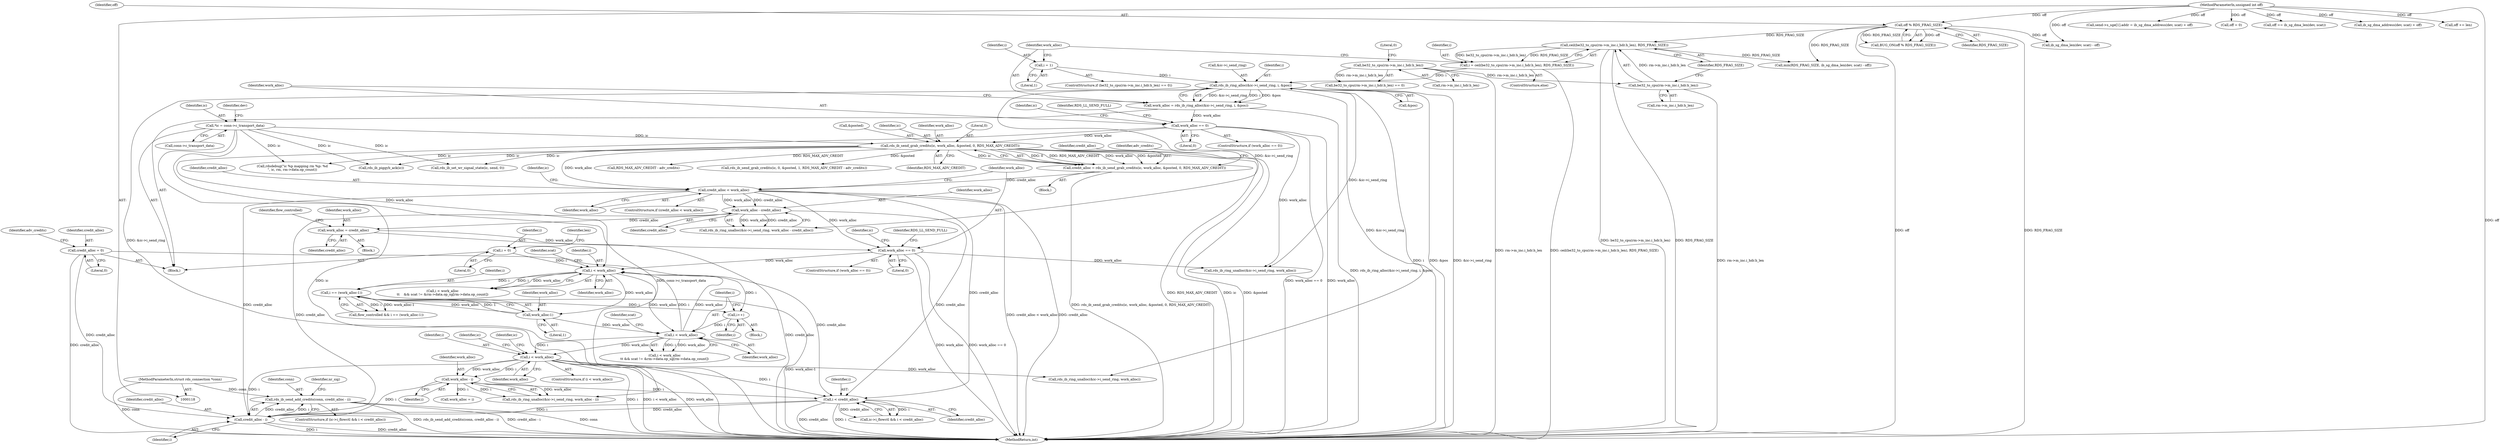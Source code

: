 digraph "0_linux_6094628bfd94323fc1cea05ec2c6affd98c18f7f@API" {
"1000958" [label="(Call,rds_ib_send_add_credits(conn, credit_alloc - i))"];
"1000119" [label="(MethodParameterIn,struct rds_connection *conn)"];
"1000960" [label="(Call,credit_alloc - i)"];
"1000315" [label="(Call,credit_alloc < work_alloc)"];
"1000302" [label="(Call,credit_alloc = rds_ib_send_grab_credits(ic, work_alloc, &posted, 0, RDS_MAX_ADV_CREDIT))"];
"1000304" [label="(Call,rds_ib_send_grab_credits(ic, work_alloc, &posted, 0, RDS_MAX_ADV_CREDIT))"];
"1000126" [label="(Call,*ic = conn->c_transport_data)"];
"1000280" [label="(Call,work_alloc == 0)"];
"1000269" [label="(Call,work_alloc = rds_ib_ring_alloc(&ic->i_send_ring, i, &pos))"];
"1000271" [label="(Call,rds_ib_ring_alloc(&ic->i_send_ring, i, &pos))"];
"1000253" [label="(Call,i = 1)"];
"1000257" [label="(Call,i = ceil(be32_to_cpu(rm->m_inc.i_hdr.h_len), RDS_FRAG_SIZE))"];
"1000259" [label="(Call,ceil(be32_to_cpu(rm->m_inc.i_hdr.h_len), RDS_FRAG_SIZE))"];
"1000260" [label="(Call,be32_to_cpu(rm->m_inc.i_hdr.h_len))"];
"1000244" [label="(Call,be32_to_cpu(rm->m_inc.i_hdr.h_len))"];
"1000177" [label="(Call,off % RDS_FRAG_SIZE)"];
"1000123" [label="(MethodParameterIn,unsigned int off)"];
"1000151" [label="(Call,credit_alloc = 0)"];
"1000955" [label="(Call,i < credit_alloc)"];
"1000935" [label="(Call,i < work_alloc)"];
"1000874" [label="(Call,i < work_alloc)"];
"1000871" [label="(Call,i++)"];
"1000683" [label="(Call,i < work_alloc)"];
"1000593" [label="(Call,i = 0)"];
"1000334" [label="(Call,work_alloc == 0)"];
"1000327" [label="(Call,work_alloc = credit_alloc)"];
"1000324" [label="(Call,work_alloc - credit_alloc)"];
"1000768" [label="(Call,i == (work_alloc-1))"];
"1000770" [label="(Call,work_alloc-1)"];
"1000944" [label="(Call,work_alloc - i)"];
"1000600" [label="(Identifier,len)"];
"1000333" [label="(ControlStructure,if (work_alloc == 0))"];
"1000315" [label="(Call,credit_alloc < work_alloc)"];
"1000316" [label="(Identifier,credit_alloc)"];
"1001051" [label="(MethodReturn,int)"];
"1000956" [label="(Identifier,i)"];
"1000873" [label="(Call,i < work_alloc\n\t\t && scat != &rm->data.op_sg[rm->data.op_count])"];
"1000878" [label="(Identifier,scat)"];
"1000328" [label="(Identifier,work_alloc)"];
"1000593" [label="(Call,i = 0)"];
"1000307" [label="(Call,&posted)"];
"1000152" [label="(Identifier,credit_alloc)"];
"1000354" [label="(Identifier,ic)"];
"1000317" [label="(Identifier,work_alloc)"];
"1000259" [label="(Call,ceil(be32_to_cpu(rm->m_inc.i_hdr.h_len), RDS_FRAG_SIZE))"];
"1000687" [label="(Identifier,scat)"];
"1000770" [label="(Call,work_alloc-1)"];
"1000595" [label="(Literal,0)"];
"1000958" [label="(Call,rds_ib_send_add_credits(conn, credit_alloc - i))"];
"1000334" [label="(Call,work_alloc == 0)"];
"1000177" [label="(Call,off % RDS_FRAG_SIZE)"];
"1000276" [label="(Identifier,i)"];
"1000305" [label="(Identifier,ic)"];
"1000281" [label="(Identifier,work_alloc)"];
"1000272" [label="(Call,&ic->i_send_ring)"];
"1000705" [label="(Call,ib_sg_dma_len(dev, scat) - off)"];
"1000329" [label="(Identifier,credit_alloc)"];
"1000124" [label="(Block,)"];
"1000964" [label="(Identifier,nr_sig)"];
"1000157" [label="(Identifier,adv_credits)"];
"1000953" [label="(Identifier,ic)"];
"1000336" [label="(Literal,0)"];
"1000254" [label="(Identifier,i)"];
"1000937" [label="(Identifier,work_alloc)"];
"1000176" [label="(Call,BUG_ON(off % RDS_FRAG_SIZE))"];
"1000253" [label="(Call,i = 1)"];
"1000682" [label="(Call,i < work_alloc\n\t\t    && scat != &rm->data.op_sg[rm->data.op_count])"];
"1000962" [label="(Identifier,i)"];
"1000717" [label="(Call,send->s_sge[1].addr = ib_sg_dma_address(dev, scat) + off)"];
"1000768" [label="(Call,i == (work_alloc-1))"];
"1000939" [label="(Call,rds_ib_ring_unalloc(&ic->i_send_ring, work_alloc - i))"];
"1000299" [label="(Identifier,ic)"];
"1000754" [label="(Call,off = 0)"];
"1000383" [label="(Call,rdsdebug(\"ic %p mapping rm %p: %d\n\", ic, rm, rm->data.op_count))"];
"1000934" [label="(ControlStructure,if (i < work_alloc))"];
"1000944" [label="(Call,work_alloc - i)"];
"1000285" [label="(Identifier,RDS_LL_SEND_FULL)"];
"1000153" [label="(Literal,0)"];
"1000326" [label="(Identifier,credit_alloc)"];
"1000597" [label="(Block,)"];
"1000871" [label="(Call,i++)"];
"1000255" [label="(Literal,1)"];
"1000314" [label="(ControlStructure,if (credit_alloc < work_alloc))"];
"1000960" [label="(Call,credit_alloc - i)"];
"1000961" [label="(Identifier,credit_alloc)"];
"1000339" [label="(Identifier,RDS_LL_SEND_FULL)"];
"1000128" [label="(Call,conn->c_transport_data)"];
"1000268" [label="(Identifier,RDS_FRAG_SIZE)"];
"1000306" [label="(Identifier,work_alloc)"];
"1000872" [label="(Identifier,i)"];
"1000280" [label="(Call,work_alloc == 0)"];
"1000119" [label="(MethodParameterIn,struct rds_connection *conn)"];
"1000325" [label="(Identifier,work_alloc)"];
"1000301" [label="(Block,)"];
"1000322" [label="(Identifier,ic)"];
"1000327" [label="(Call,work_alloc = credit_alloc)"];
"1000746" [label="(Call,off == ib_sg_dma_len(dev, scat))"];
"1000277" [label="(Call,&pos)"];
"1000955" [label="(Call,i < credit_alloc)"];
"1000544" [label="(Call,RDS_MAX_ADV_CREDIT - adv_credits)"];
"1000257" [label="(Call,i = ceil(be32_to_cpu(rm->m_inc.i_hdr.h_len), RDS_FRAG_SIZE))"];
"1000252" [label="(Literal,0)"];
"1000244" [label="(Call,be32_to_cpu(rm->m_inc.i_hdr.h_len))"];
"1000946" [label="(Identifier,i)"];
"1000243" [label="(Call,be32_to_cpu(rm->m_inc.i_hdr.h_len) == 0)"];
"1000335" [label="(Identifier,work_alloc)"];
"1000875" [label="(Identifier,i)"];
"1000957" [label="(Identifier,credit_alloc)"];
"1000951" [label="(Call,ic->i_flowctl && i < credit_alloc)"];
"1000127" [label="(Identifier,ic)"];
"1001011" [label="(Call,rds_ib_ring_unalloc(&ic->i_send_ring, work_alloc))"];
"1000319" [label="(Call,rds_ib_ring_unalloc(&ic->i_send_ring, work_alloc - credit_alloc))"];
"1000876" [label="(Identifier,work_alloc)"];
"1000703" [label="(Call,min(RDS_FRAG_SIZE, ib_sg_dma_len(dev, scat) - off))"];
"1000126" [label="(Call,*ic = conn->c_transport_data)"];
"1000279" [label="(ControlStructure,if (work_alloc == 0))"];
"1000683" [label="(Call,i < work_alloc)"];
"1000312" [label="(Identifier,adv_credits)"];
"1000403" [label="(Call,rds_ib_ring_unalloc(&ic->i_send_ring, work_alloc))"];
"1000331" [label="(Identifier,flow_controlled)"];
"1000769" [label="(Identifier,i)"];
"1000282" [label="(Literal,0)"];
"1000942" [label="(Identifier,ic)"];
"1000269" [label="(Call,work_alloc = rds_ib_ring_alloc(&ic->i_send_ring, i, &pos))"];
"1000260" [label="(Call,be32_to_cpu(rm->m_inc.i_hdr.h_len))"];
"1000309" [label="(Literal,0)"];
"1000524" [label="(Call,rds_ib_piggyb_ack(ic))"];
"1000245" [label="(Call,rm->m_inc.i_hdr.h_len)"];
"1000261" [label="(Call,rm->m_inc.i_hdr.h_len)"];
"1000772" [label="(Literal,1)"];
"1000318" [label="(Block,)"];
"1000256" [label="(ControlStructure,else)"];
"1000302" [label="(Call,credit_alloc = rds_ib_send_grab_credits(ic, work_alloc, &posted, 0, RDS_MAX_ADV_CREDIT))"];
"1000179" [label="(Identifier,RDS_FRAG_SIZE)"];
"1000271" [label="(Call,rds_ib_ring_alloc(&ic->i_send_ring, i, &pos))"];
"1000950" [label="(ControlStructure,if (ic->i_flowctl && i < credit_alloc))"];
"1000874" [label="(Call,i < work_alloc)"];
"1000538" [label="(Call,rds_ib_send_grab_credits(ic, 0, &posted, 1, RDS_MAX_ADV_CREDIT - adv_credits))"];
"1000270" [label="(Identifier,work_alloc)"];
"1000685" [label="(Identifier,work_alloc)"];
"1000757" [label="(Call,rds_ib_set_wr_signal_state(ic, send, 0))"];
"1000178" [label="(Identifier,off)"];
"1000945" [label="(Identifier,work_alloc)"];
"1000324" [label="(Call,work_alloc - credit_alloc)"];
"1000684" [label="(Identifier,i)"];
"1000151" [label="(Call,credit_alloc = 0)"];
"1000936" [label="(Identifier,i)"];
"1000594" [label="(Identifier,i)"];
"1000242" [label="(ControlStructure,if (be32_to_cpu(rm->m_inc.i_hdr.h_len) == 0))"];
"1000725" [label="(Call,ib_sg_dma_address(dev, scat) + off)"];
"1000258" [label="(Identifier,i)"];
"1000935" [label="(Call,i < work_alloc)"];
"1000310" [label="(Identifier,RDS_MAX_ADV_CREDIT)"];
"1000303" [label="(Identifier,credit_alloc)"];
"1000304" [label="(Call,rds_ib_send_grab_credits(ic, work_alloc, &posted, 0, RDS_MAX_ADV_CREDIT))"];
"1000766" [label="(Call,flow_controlled && i == (work_alloc-1))"];
"1000123" [label="(MethodParameterIn,unsigned int off)"];
"1000133" [label="(Identifier,dev)"];
"1000742" [label="(Call,off += len)"];
"1000959" [label="(Identifier,conn)"];
"1000947" [label="(Call,work_alloc = i)"];
"1000771" [label="(Identifier,work_alloc)"];
"1000958" -> "1000950"  [label="AST: "];
"1000958" -> "1000960"  [label="CFG: "];
"1000959" -> "1000958"  [label="AST: "];
"1000960" -> "1000958"  [label="AST: "];
"1000964" -> "1000958"  [label="CFG: "];
"1000958" -> "1001051"  [label="DDG: rds_ib_send_add_credits(conn, credit_alloc - i)"];
"1000958" -> "1001051"  [label="DDG: credit_alloc - i"];
"1000958" -> "1001051"  [label="DDG: conn"];
"1000119" -> "1000958"  [label="DDG: conn"];
"1000960" -> "1000958"  [label="DDG: credit_alloc"];
"1000960" -> "1000958"  [label="DDG: i"];
"1000119" -> "1000118"  [label="AST: "];
"1000119" -> "1001051"  [label="DDG: conn"];
"1000960" -> "1000962"  [label="CFG: "];
"1000961" -> "1000960"  [label="AST: "];
"1000962" -> "1000960"  [label="AST: "];
"1000960" -> "1001051"  [label="DDG: i"];
"1000960" -> "1001051"  [label="DDG: credit_alloc"];
"1000315" -> "1000960"  [label="DDG: credit_alloc"];
"1000151" -> "1000960"  [label="DDG: credit_alloc"];
"1000955" -> "1000960"  [label="DDG: credit_alloc"];
"1000955" -> "1000960"  [label="DDG: i"];
"1000324" -> "1000960"  [label="DDG: credit_alloc"];
"1000935" -> "1000960"  [label="DDG: i"];
"1000944" -> "1000960"  [label="DDG: i"];
"1000315" -> "1000314"  [label="AST: "];
"1000315" -> "1000317"  [label="CFG: "];
"1000316" -> "1000315"  [label="AST: "];
"1000317" -> "1000315"  [label="AST: "];
"1000322" -> "1000315"  [label="CFG: "];
"1000335" -> "1000315"  [label="CFG: "];
"1000315" -> "1001051"  [label="DDG: credit_alloc < work_alloc"];
"1000315" -> "1001051"  [label="DDG: credit_alloc"];
"1000302" -> "1000315"  [label="DDG: credit_alloc"];
"1000304" -> "1000315"  [label="DDG: work_alloc"];
"1000315" -> "1000324"  [label="DDG: work_alloc"];
"1000315" -> "1000324"  [label="DDG: credit_alloc"];
"1000315" -> "1000334"  [label="DDG: work_alloc"];
"1000315" -> "1000955"  [label="DDG: credit_alloc"];
"1000302" -> "1000301"  [label="AST: "];
"1000302" -> "1000304"  [label="CFG: "];
"1000303" -> "1000302"  [label="AST: "];
"1000304" -> "1000302"  [label="AST: "];
"1000312" -> "1000302"  [label="CFG: "];
"1000302" -> "1001051"  [label="DDG: rds_ib_send_grab_credits(ic, work_alloc, &posted, 0, RDS_MAX_ADV_CREDIT)"];
"1000304" -> "1000302"  [label="DDG: 0"];
"1000304" -> "1000302"  [label="DDG: RDS_MAX_ADV_CREDIT"];
"1000304" -> "1000302"  [label="DDG: work_alloc"];
"1000304" -> "1000302"  [label="DDG: &posted"];
"1000304" -> "1000302"  [label="DDG: ic"];
"1000304" -> "1000310"  [label="CFG: "];
"1000305" -> "1000304"  [label="AST: "];
"1000306" -> "1000304"  [label="AST: "];
"1000307" -> "1000304"  [label="AST: "];
"1000309" -> "1000304"  [label="AST: "];
"1000310" -> "1000304"  [label="AST: "];
"1000304" -> "1001051"  [label="DDG: RDS_MAX_ADV_CREDIT"];
"1000304" -> "1001051"  [label="DDG: ic"];
"1000304" -> "1001051"  [label="DDG: &posted"];
"1000126" -> "1000304"  [label="DDG: ic"];
"1000280" -> "1000304"  [label="DDG: work_alloc"];
"1000304" -> "1000383"  [label="DDG: ic"];
"1000304" -> "1000524"  [label="DDG: ic"];
"1000304" -> "1000538"  [label="DDG: &posted"];
"1000304" -> "1000544"  [label="DDG: RDS_MAX_ADV_CREDIT"];
"1000304" -> "1000757"  [label="DDG: ic"];
"1000126" -> "1000124"  [label="AST: "];
"1000126" -> "1000128"  [label="CFG: "];
"1000127" -> "1000126"  [label="AST: "];
"1000128" -> "1000126"  [label="AST: "];
"1000133" -> "1000126"  [label="CFG: "];
"1000126" -> "1001051"  [label="DDG: ic"];
"1000126" -> "1001051"  [label="DDG: conn->c_transport_data"];
"1000126" -> "1000383"  [label="DDG: ic"];
"1000126" -> "1000524"  [label="DDG: ic"];
"1000126" -> "1000757"  [label="DDG: ic"];
"1000280" -> "1000279"  [label="AST: "];
"1000280" -> "1000282"  [label="CFG: "];
"1000281" -> "1000280"  [label="AST: "];
"1000282" -> "1000280"  [label="AST: "];
"1000285" -> "1000280"  [label="CFG: "];
"1000299" -> "1000280"  [label="CFG: "];
"1000280" -> "1001051"  [label="DDG: work_alloc == 0"];
"1000280" -> "1001051"  [label="DDG: work_alloc"];
"1000269" -> "1000280"  [label="DDG: work_alloc"];
"1000280" -> "1000403"  [label="DDG: work_alloc"];
"1000280" -> "1000683"  [label="DDG: work_alloc"];
"1000269" -> "1000124"  [label="AST: "];
"1000269" -> "1000271"  [label="CFG: "];
"1000270" -> "1000269"  [label="AST: "];
"1000271" -> "1000269"  [label="AST: "];
"1000281" -> "1000269"  [label="CFG: "];
"1000269" -> "1001051"  [label="DDG: rds_ib_ring_alloc(&ic->i_send_ring, i, &pos)"];
"1000271" -> "1000269"  [label="DDG: &ic->i_send_ring"];
"1000271" -> "1000269"  [label="DDG: i"];
"1000271" -> "1000269"  [label="DDG: &pos"];
"1000271" -> "1000277"  [label="CFG: "];
"1000272" -> "1000271"  [label="AST: "];
"1000276" -> "1000271"  [label="AST: "];
"1000277" -> "1000271"  [label="AST: "];
"1000271" -> "1001051"  [label="DDG: i"];
"1000271" -> "1001051"  [label="DDG: &pos"];
"1000271" -> "1001051"  [label="DDG: &ic->i_send_ring"];
"1000253" -> "1000271"  [label="DDG: i"];
"1000257" -> "1000271"  [label="DDG: i"];
"1000271" -> "1000319"  [label="DDG: &ic->i_send_ring"];
"1000271" -> "1000403"  [label="DDG: &ic->i_send_ring"];
"1000271" -> "1000939"  [label="DDG: &ic->i_send_ring"];
"1000271" -> "1001011"  [label="DDG: &ic->i_send_ring"];
"1000253" -> "1000242"  [label="AST: "];
"1000253" -> "1000255"  [label="CFG: "];
"1000254" -> "1000253"  [label="AST: "];
"1000255" -> "1000253"  [label="AST: "];
"1000270" -> "1000253"  [label="CFG: "];
"1000257" -> "1000256"  [label="AST: "];
"1000257" -> "1000259"  [label="CFG: "];
"1000258" -> "1000257"  [label="AST: "];
"1000259" -> "1000257"  [label="AST: "];
"1000270" -> "1000257"  [label="CFG: "];
"1000257" -> "1001051"  [label="DDG: ceil(be32_to_cpu(rm->m_inc.i_hdr.h_len), RDS_FRAG_SIZE)"];
"1000259" -> "1000257"  [label="DDG: be32_to_cpu(rm->m_inc.i_hdr.h_len)"];
"1000259" -> "1000257"  [label="DDG: RDS_FRAG_SIZE"];
"1000259" -> "1000268"  [label="CFG: "];
"1000260" -> "1000259"  [label="AST: "];
"1000268" -> "1000259"  [label="AST: "];
"1000259" -> "1001051"  [label="DDG: be32_to_cpu(rm->m_inc.i_hdr.h_len)"];
"1000259" -> "1001051"  [label="DDG: RDS_FRAG_SIZE"];
"1000260" -> "1000259"  [label="DDG: rm->m_inc.i_hdr.h_len"];
"1000177" -> "1000259"  [label="DDG: RDS_FRAG_SIZE"];
"1000259" -> "1000703"  [label="DDG: RDS_FRAG_SIZE"];
"1000260" -> "1000261"  [label="CFG: "];
"1000261" -> "1000260"  [label="AST: "];
"1000268" -> "1000260"  [label="CFG: "];
"1000260" -> "1001051"  [label="DDG: rm->m_inc.i_hdr.h_len"];
"1000244" -> "1000260"  [label="DDG: rm->m_inc.i_hdr.h_len"];
"1000244" -> "1000243"  [label="AST: "];
"1000244" -> "1000245"  [label="CFG: "];
"1000245" -> "1000244"  [label="AST: "];
"1000252" -> "1000244"  [label="CFG: "];
"1000244" -> "1001051"  [label="DDG: rm->m_inc.i_hdr.h_len"];
"1000244" -> "1000243"  [label="DDG: rm->m_inc.i_hdr.h_len"];
"1000177" -> "1000176"  [label="AST: "];
"1000177" -> "1000179"  [label="CFG: "];
"1000178" -> "1000177"  [label="AST: "];
"1000179" -> "1000177"  [label="AST: "];
"1000176" -> "1000177"  [label="CFG: "];
"1000177" -> "1001051"  [label="DDG: off"];
"1000177" -> "1001051"  [label="DDG: RDS_FRAG_SIZE"];
"1000177" -> "1000176"  [label="DDG: off"];
"1000177" -> "1000176"  [label="DDG: RDS_FRAG_SIZE"];
"1000123" -> "1000177"  [label="DDG: off"];
"1000177" -> "1000703"  [label="DDG: RDS_FRAG_SIZE"];
"1000177" -> "1000705"  [label="DDG: off"];
"1000123" -> "1000118"  [label="AST: "];
"1000123" -> "1001051"  [label="DDG: off"];
"1000123" -> "1000705"  [label="DDG: off"];
"1000123" -> "1000717"  [label="DDG: off"];
"1000123" -> "1000725"  [label="DDG: off"];
"1000123" -> "1000742"  [label="DDG: off"];
"1000123" -> "1000746"  [label="DDG: off"];
"1000123" -> "1000754"  [label="DDG: off"];
"1000151" -> "1000124"  [label="AST: "];
"1000151" -> "1000153"  [label="CFG: "];
"1000152" -> "1000151"  [label="AST: "];
"1000153" -> "1000151"  [label="AST: "];
"1000157" -> "1000151"  [label="CFG: "];
"1000151" -> "1001051"  [label="DDG: credit_alloc"];
"1000151" -> "1000955"  [label="DDG: credit_alloc"];
"1000955" -> "1000951"  [label="AST: "];
"1000955" -> "1000957"  [label="CFG: "];
"1000956" -> "1000955"  [label="AST: "];
"1000957" -> "1000955"  [label="AST: "];
"1000951" -> "1000955"  [label="CFG: "];
"1000955" -> "1001051"  [label="DDG: credit_alloc"];
"1000955" -> "1001051"  [label="DDG: i"];
"1000955" -> "1000951"  [label="DDG: i"];
"1000955" -> "1000951"  [label="DDG: credit_alloc"];
"1000935" -> "1000955"  [label="DDG: i"];
"1000944" -> "1000955"  [label="DDG: i"];
"1000324" -> "1000955"  [label="DDG: credit_alloc"];
"1000935" -> "1000934"  [label="AST: "];
"1000935" -> "1000937"  [label="CFG: "];
"1000936" -> "1000935"  [label="AST: "];
"1000937" -> "1000935"  [label="AST: "];
"1000942" -> "1000935"  [label="CFG: "];
"1000953" -> "1000935"  [label="CFG: "];
"1000935" -> "1001051"  [label="DDG: i"];
"1000935" -> "1001051"  [label="DDG: i < work_alloc"];
"1000935" -> "1001051"  [label="DDG: work_alloc"];
"1000874" -> "1000935"  [label="DDG: i"];
"1000874" -> "1000935"  [label="DDG: work_alloc"];
"1000935" -> "1000944"  [label="DDG: work_alloc"];
"1000935" -> "1000944"  [label="DDG: i"];
"1000935" -> "1001011"  [label="DDG: work_alloc"];
"1000874" -> "1000873"  [label="AST: "];
"1000874" -> "1000876"  [label="CFG: "];
"1000875" -> "1000874"  [label="AST: "];
"1000876" -> "1000874"  [label="AST: "];
"1000878" -> "1000874"  [label="CFG: "];
"1000873" -> "1000874"  [label="CFG: "];
"1000874" -> "1000683"  [label="DDG: i"];
"1000874" -> "1000683"  [label="DDG: work_alloc"];
"1000874" -> "1000873"  [label="DDG: i"];
"1000874" -> "1000873"  [label="DDG: work_alloc"];
"1000871" -> "1000874"  [label="DDG: i"];
"1000683" -> "1000874"  [label="DDG: work_alloc"];
"1000770" -> "1000874"  [label="DDG: work_alloc"];
"1000871" -> "1000597"  [label="AST: "];
"1000871" -> "1000872"  [label="CFG: "];
"1000872" -> "1000871"  [label="AST: "];
"1000875" -> "1000871"  [label="CFG: "];
"1000683" -> "1000871"  [label="DDG: i"];
"1000768" -> "1000871"  [label="DDG: i"];
"1000683" -> "1000682"  [label="AST: "];
"1000683" -> "1000685"  [label="CFG: "];
"1000684" -> "1000683"  [label="AST: "];
"1000685" -> "1000683"  [label="AST: "];
"1000687" -> "1000683"  [label="CFG: "];
"1000682" -> "1000683"  [label="CFG: "];
"1000683" -> "1000682"  [label="DDG: i"];
"1000683" -> "1000682"  [label="DDG: work_alloc"];
"1000593" -> "1000683"  [label="DDG: i"];
"1000334" -> "1000683"  [label="DDG: work_alloc"];
"1000683" -> "1000768"  [label="DDG: i"];
"1000683" -> "1000770"  [label="DDG: work_alloc"];
"1000593" -> "1000124"  [label="AST: "];
"1000593" -> "1000595"  [label="CFG: "];
"1000594" -> "1000593"  [label="AST: "];
"1000595" -> "1000593"  [label="AST: "];
"1000600" -> "1000593"  [label="CFG: "];
"1000334" -> "1000333"  [label="AST: "];
"1000334" -> "1000336"  [label="CFG: "];
"1000335" -> "1000334"  [label="AST: "];
"1000336" -> "1000334"  [label="AST: "];
"1000339" -> "1000334"  [label="CFG: "];
"1000354" -> "1000334"  [label="CFG: "];
"1000334" -> "1001051"  [label="DDG: work_alloc == 0"];
"1000334" -> "1001051"  [label="DDG: work_alloc"];
"1000327" -> "1000334"  [label="DDG: work_alloc"];
"1000334" -> "1000403"  [label="DDG: work_alloc"];
"1000327" -> "1000318"  [label="AST: "];
"1000327" -> "1000329"  [label="CFG: "];
"1000328" -> "1000327"  [label="AST: "];
"1000329" -> "1000327"  [label="AST: "];
"1000331" -> "1000327"  [label="CFG: "];
"1000327" -> "1001051"  [label="DDG: credit_alloc"];
"1000324" -> "1000327"  [label="DDG: credit_alloc"];
"1000324" -> "1000319"  [label="AST: "];
"1000324" -> "1000326"  [label="CFG: "];
"1000325" -> "1000324"  [label="AST: "];
"1000326" -> "1000324"  [label="AST: "];
"1000319" -> "1000324"  [label="CFG: "];
"1000324" -> "1000319"  [label="DDG: work_alloc"];
"1000324" -> "1000319"  [label="DDG: credit_alloc"];
"1000768" -> "1000766"  [label="AST: "];
"1000768" -> "1000770"  [label="CFG: "];
"1000769" -> "1000768"  [label="AST: "];
"1000770" -> "1000768"  [label="AST: "];
"1000766" -> "1000768"  [label="CFG: "];
"1000768" -> "1001051"  [label="DDG: work_alloc-1"];
"1000768" -> "1000766"  [label="DDG: i"];
"1000768" -> "1000766"  [label="DDG: work_alloc-1"];
"1000770" -> "1000768"  [label="DDG: work_alloc"];
"1000770" -> "1000768"  [label="DDG: 1"];
"1000770" -> "1000772"  [label="CFG: "];
"1000771" -> "1000770"  [label="AST: "];
"1000772" -> "1000770"  [label="AST: "];
"1000944" -> "1000939"  [label="AST: "];
"1000944" -> "1000946"  [label="CFG: "];
"1000945" -> "1000944"  [label="AST: "];
"1000946" -> "1000944"  [label="AST: "];
"1000939" -> "1000944"  [label="CFG: "];
"1000944" -> "1000939"  [label="DDG: work_alloc"];
"1000944" -> "1000939"  [label="DDG: i"];
"1000944" -> "1000947"  [label="DDG: i"];
}
